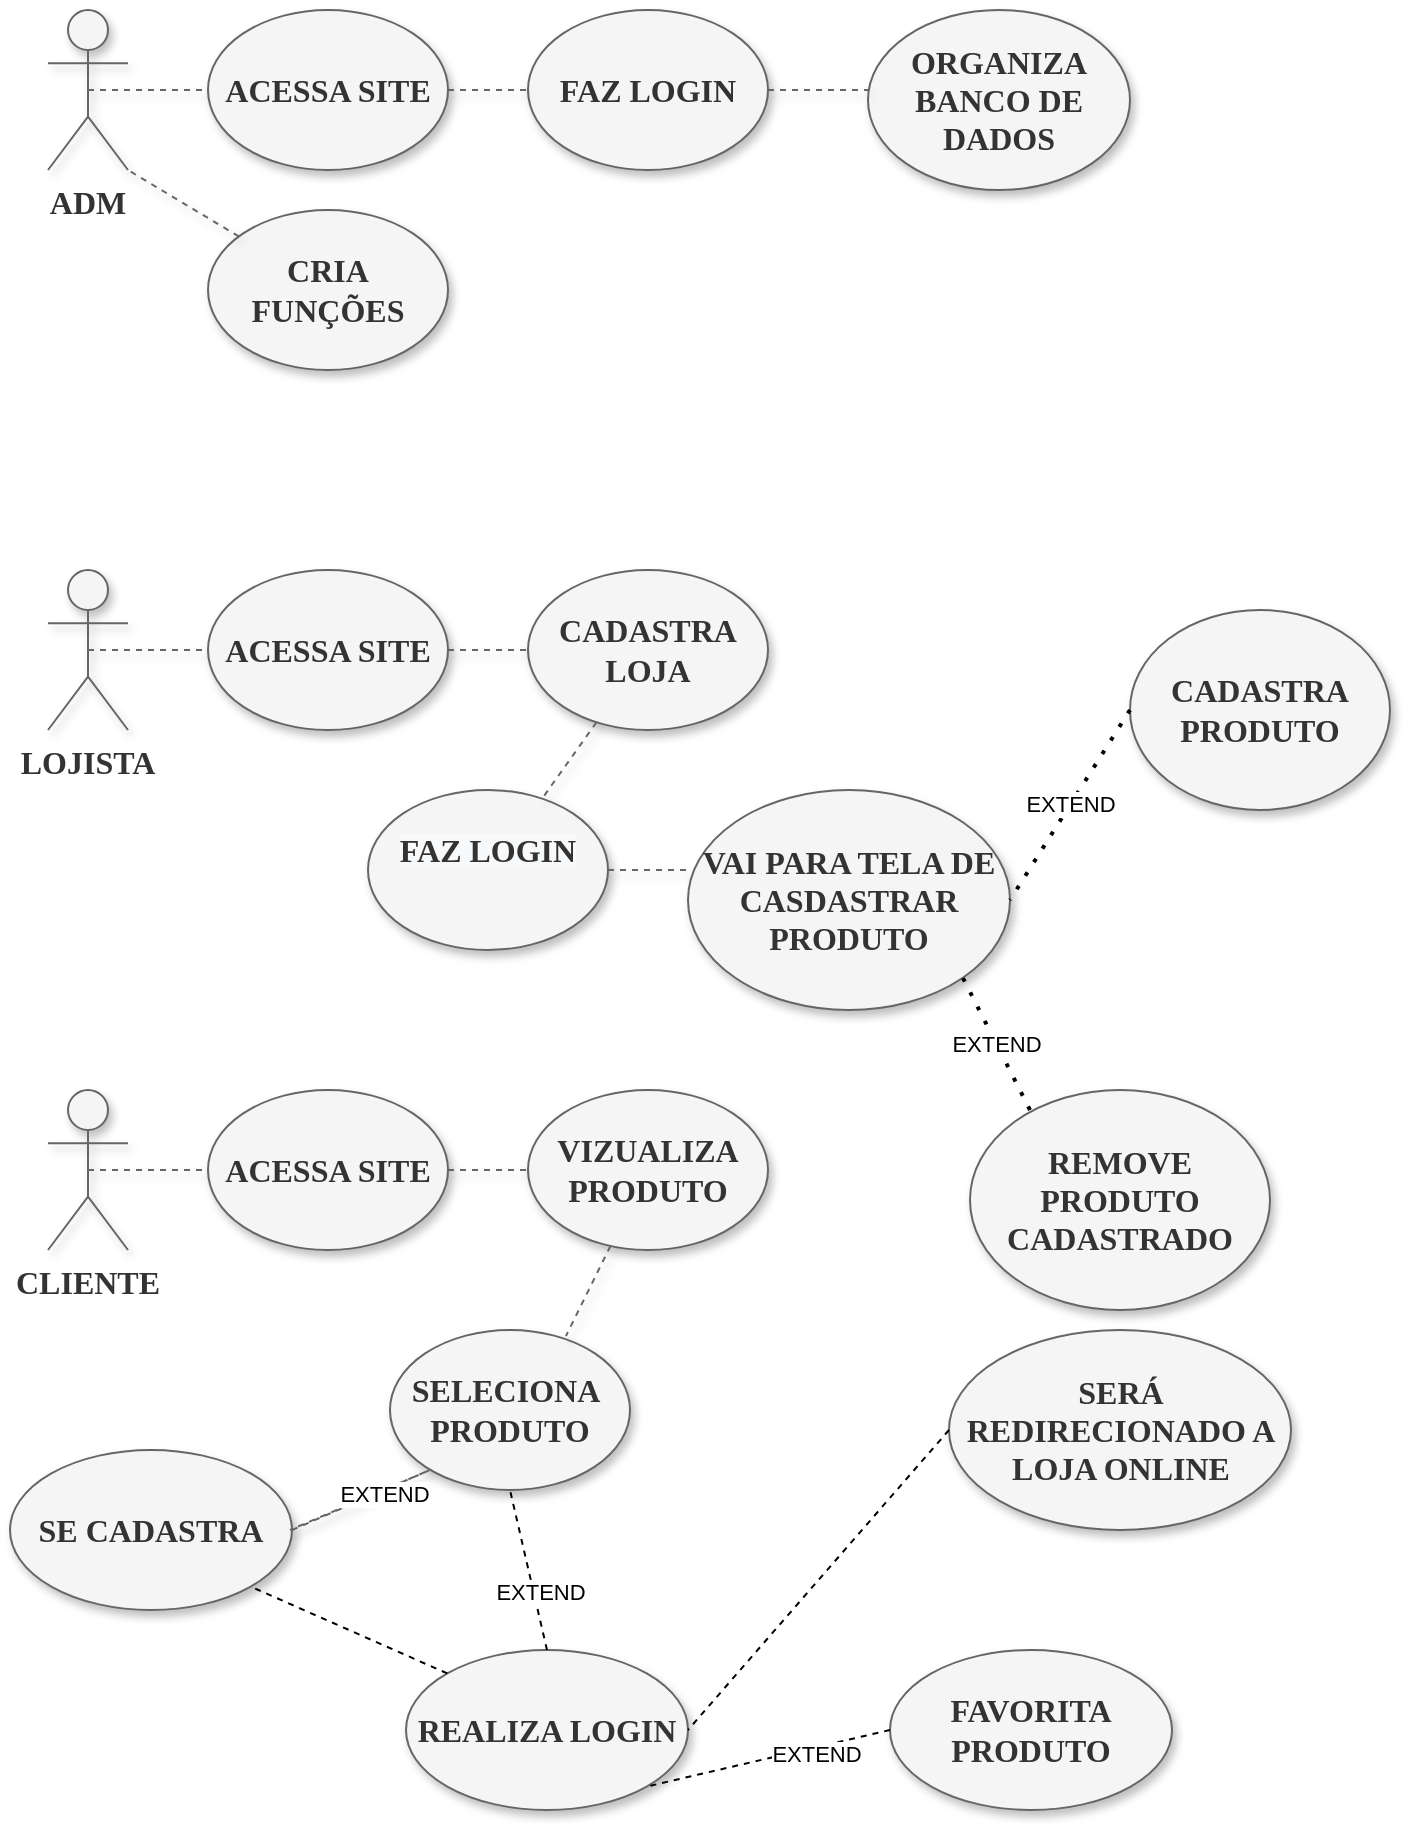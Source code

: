 <mxfile version="20.2.3" type="device"><diagram id="ROPFI3R_vXg2lPLHxhch" name="Página-1"><mxGraphModel dx="1422" dy="865" grid="1" gridSize="10" guides="1" tooltips="1" connect="1" arrows="1" fold="1" page="1" pageScale="1" pageWidth="827" pageHeight="1169" math="0" shadow="0"><root><mxCell id="0"/><mxCell id="1" parent="0"/><mxCell id="kSStYWKrreKjXXRKNIz8-1" value="LOJISTA" style="shape=umlActor;verticalLabelPosition=bottom;verticalAlign=top;html=1;outlineConnect=0;shadow=1;fillColor=#f5f5f5;fontColor=#333333;strokeColor=#666666;fontFamily=Verdana;fontStyle=1;whiteSpace=wrap;fontSize=16;" parent="1" vertex="1"><mxGeometry x="149" y="500" width="40" height="80" as="geometry"/></mxCell><mxCell id="kSStYWKrreKjXXRKNIz8-2" value="ACESSA SITE" style="ellipse;whiteSpace=wrap;html=1;shadow=1;fillColor=#f5f5f5;fontColor=#333333;strokeColor=#666666;fontFamily=Verdana;fontStyle=1;fontSize=16;" parent="1" vertex="1"><mxGeometry x="229" y="500" width="120" height="80" as="geometry"/></mxCell><mxCell id="kSStYWKrreKjXXRKNIz8-3" value="CADASTRA LOJA" style="ellipse;whiteSpace=wrap;html=1;shadow=1;fillColor=#f5f5f5;fontColor=#333333;strokeColor=#666666;fontFamily=Verdana;fontStyle=1;fontSize=16;" parent="1" vertex="1"><mxGeometry x="389" y="500" width="120" height="80" as="geometry"/></mxCell><mxCell id="kSStYWKrreKjXXRKNIz8-4" value="&#10;&lt;span style=&quot;color: rgb(51, 51, 51); font-family: Verdana; font-size: 16px; font-style: normal; font-variant-ligatures: normal; font-variant-caps: normal; font-weight: 700; letter-spacing: normal; orphans: 2; text-align: center; text-indent: 0px; text-transform: none; widows: 2; word-spacing: 0px; -webkit-text-stroke-width: 0px; background-color: rgb(248, 249, 250); text-decoration-thickness: initial; text-decoration-style: initial; text-decoration-color: initial; float: none; display: inline !important;&quot;&gt;FAZ LOGIN&lt;/span&gt;&#10;&#10;" style="ellipse;whiteSpace=wrap;html=1;shadow=1;fillColor=#f5f5f5;fontColor=#333333;strokeColor=#666666;fontFamily=Verdana;fontStyle=1;fontSize=16;" parent="1" vertex="1"><mxGeometry x="309" y="610" width="120" height="80" as="geometry"/></mxCell><mxCell id="kSStYWKrreKjXXRKNIz8-5" value="VAI PARA TELA DE CASDASTRAR&lt;br&gt;PRODUTO" style="ellipse;whiteSpace=wrap;html=1;shadow=1;fillColor=#f5f5f5;fontColor=#333333;strokeColor=#666666;fontFamily=Verdana;fontStyle=1;fontSize=16;" parent="1" vertex="1"><mxGeometry x="469" y="610" width="161" height="110" as="geometry"/></mxCell><mxCell id="kSStYWKrreKjXXRKNIz8-8" value="" style="endArrow=none;dashed=1;html=1;rounded=0;exitX=0.5;exitY=0.5;exitDx=0;exitDy=0;exitPerimeter=0;shadow=1;fillColor=#f5f5f5;strokeColor=#666666;fontFamily=Verdana;fontStyle=1;fontSize=16;" parent="1" source="kSStYWKrreKjXXRKNIz8-1" edge="1"><mxGeometry width="50" height="50" relative="1" as="geometry"><mxPoint x="189" y="590" as="sourcePoint"/><mxPoint x="229" y="540" as="targetPoint"/></mxGeometry></mxCell><mxCell id="kSStYWKrreKjXXRKNIz8-9" value="" style="endArrow=none;dashed=1;html=1;rounded=0;shadow=1;fillColor=#f5f5f5;strokeColor=#666666;fontFamily=Verdana;fontStyle=1;fontSize=16;" parent="1" source="kSStYWKrreKjXXRKNIz8-2" edge="1"><mxGeometry width="50" height="50" relative="1" as="geometry"><mxPoint x="349" y="590" as="sourcePoint"/><mxPoint x="389" y="540" as="targetPoint"/></mxGeometry></mxCell><mxCell id="kSStYWKrreKjXXRKNIz8-10" value="" style="endArrow=none;dashed=1;html=1;rounded=0;entryX=0.733;entryY=0.038;entryDx=0;entryDy=0;entryPerimeter=0;shadow=1;fillColor=#f5f5f5;strokeColor=#666666;fontFamily=Verdana;fontStyle=1;fontSize=16;" parent="1" source="kSStYWKrreKjXXRKNIz8-3" target="kSStYWKrreKjXXRKNIz8-4" edge="1"><mxGeometry width="50" height="50" relative="1" as="geometry"><mxPoint x="449" y="630" as="sourcePoint"/><mxPoint x="399" y="620" as="targetPoint"/></mxGeometry></mxCell><mxCell id="kSStYWKrreKjXXRKNIz8-11" value="" style="endArrow=none;dashed=1;html=1;rounded=0;shadow=1;fillColor=#f5f5f5;strokeColor=#666666;fontFamily=Verdana;fontStyle=1;fontSize=16;" parent="1" source="kSStYWKrreKjXXRKNIz8-4" edge="1"><mxGeometry width="50" height="50" relative="1" as="geometry"><mxPoint x="429" y="700" as="sourcePoint"/><mxPoint x="469" y="650" as="targetPoint"/></mxGeometry></mxCell><mxCell id="kSStYWKrreKjXXRKNIz8-16" value="ADM" style="shape=umlActor;verticalLabelPosition=bottom;verticalAlign=top;html=1;outlineConnect=0;shadow=1;fillColor=#f5f5f5;fontColor=#333333;strokeColor=#666666;fontFamily=Verdana;fontStyle=1;whiteSpace=wrap;fontSize=16;" parent="1" vertex="1"><mxGeometry x="149" y="220" width="40" height="80" as="geometry"/></mxCell><mxCell id="kSStYWKrreKjXXRKNIz8-17" value="ACESSA SITE" style="ellipse;whiteSpace=wrap;html=1;shadow=1;fillColor=#f5f5f5;fontColor=#333333;strokeColor=#666666;fontFamily=Verdana;fontStyle=1;fontSize=16;" parent="1" vertex="1"><mxGeometry x="229" y="220" width="120" height="80" as="geometry"/></mxCell><mxCell id="kSStYWKrreKjXXRKNIz8-18" value="FAZ LOGIN" style="ellipse;whiteSpace=wrap;html=1;shadow=1;fillColor=#f5f5f5;fontColor=#333333;strokeColor=#666666;fontFamily=Verdana;fontStyle=1;fontSize=16;" parent="1" vertex="1"><mxGeometry x="389" y="220" width="120" height="80" as="geometry"/></mxCell><mxCell id="kSStYWKrreKjXXRKNIz8-22" value="" style="endArrow=none;dashed=1;html=1;rounded=0;exitX=0.5;exitY=0.5;exitDx=0;exitDy=0;exitPerimeter=0;shadow=1;fillColor=#f5f5f5;strokeColor=#666666;fontFamily=Verdana;fontStyle=1;fontSize=16;" parent="1" source="kSStYWKrreKjXXRKNIz8-16" edge="1"><mxGeometry width="50" height="50" relative="1" as="geometry"><mxPoint x="189" y="310" as="sourcePoint"/><mxPoint x="229" y="260" as="targetPoint"/></mxGeometry></mxCell><mxCell id="kSStYWKrreKjXXRKNIz8-23" value="" style="endArrow=none;dashed=1;html=1;rounded=0;shadow=1;fillColor=#f5f5f5;strokeColor=#666666;fontFamily=Verdana;fontStyle=1;fontSize=16;" parent="1" source="kSStYWKrreKjXXRKNIz8-17" edge="1"><mxGeometry width="50" height="50" relative="1" as="geometry"><mxPoint x="349" y="310" as="sourcePoint"/><mxPoint x="389" y="260" as="targetPoint"/></mxGeometry></mxCell><mxCell id="kSStYWKrreKjXXRKNIz8-27" value="ORGANIZA BANCO DE DADOS" style="ellipse;whiteSpace=wrap;html=1;shadow=1;fillColor=#f5f5f5;fontColor=#333333;strokeColor=#666666;fontFamily=Verdana;fontStyle=1;fontSize=16;" parent="1" vertex="1"><mxGeometry x="559" y="220" width="131" height="90" as="geometry"/></mxCell><mxCell id="kSStYWKrreKjXXRKNIz8-31" value="" style="endArrow=none;dashed=1;html=1;rounded=0;shadow=1;fillColor=#f5f5f5;strokeColor=#666666;fontFamily=Verdana;fontStyle=1;fontSize=16;" parent="1" source="kSStYWKrreKjXXRKNIz8-18" edge="1"><mxGeometry width="50" height="50" relative="1" as="geometry"><mxPoint x="509" y="310" as="sourcePoint"/><mxPoint x="559" y="260" as="targetPoint"/></mxGeometry></mxCell><mxCell id="kSStYWKrreKjXXRKNIz8-32" value="CRIA FUNÇÕES" style="ellipse;whiteSpace=wrap;html=1;shadow=1;fillColor=#f5f5f5;fontColor=#333333;strokeColor=#666666;fontFamily=Verdana;fontStyle=1;fontSize=16;" parent="1" vertex="1"><mxGeometry x="229" y="320" width="120" height="80" as="geometry"/></mxCell><mxCell id="kSStYWKrreKjXXRKNIz8-33" value="" style="endArrow=none;dashed=1;html=1;rounded=0;entryX=1;entryY=1;entryDx=0;entryDy=0;entryPerimeter=0;shadow=1;fillColor=#f5f5f5;strokeColor=#666666;fontFamily=Verdana;fontStyle=1;fontSize=16;" parent="1" source="kSStYWKrreKjXXRKNIz8-32" target="kSStYWKrreKjXXRKNIz8-16" edge="1"><mxGeometry width="50" height="50" relative="1" as="geometry"><mxPoint x="158.289" y="410" as="sourcePoint"/><mxPoint x="158.289" y="360" as="targetPoint"/></mxGeometry></mxCell><mxCell id="kSStYWKrreKjXXRKNIz8-36" value="CLIENTE" style="shape=umlActor;verticalLabelPosition=bottom;verticalAlign=top;html=1;outlineConnect=0;shadow=1;fillColor=#f5f5f5;fontColor=#333333;strokeColor=#666666;fontFamily=Verdana;fontStyle=1;whiteSpace=wrap;fontSize=16;" parent="1" vertex="1"><mxGeometry x="149" y="760" width="40" height="80" as="geometry"/></mxCell><mxCell id="kSStYWKrreKjXXRKNIz8-37" value="ACESSA SITE" style="ellipse;whiteSpace=wrap;html=1;shadow=1;fillColor=#f5f5f5;fontColor=#333333;strokeColor=#666666;fontFamily=Verdana;fontStyle=1;fontSize=16;" parent="1" vertex="1"><mxGeometry x="229" y="760" width="120" height="80" as="geometry"/></mxCell><mxCell id="kSStYWKrreKjXXRKNIz8-38" value="VIZUALIZA PRODUTO" style="ellipse;whiteSpace=wrap;html=1;shadow=1;fillColor=#f5f5f5;fontColor=#333333;strokeColor=#666666;fontFamily=Verdana;fontStyle=1;fontSize=16;" parent="1" vertex="1"><mxGeometry x="389" y="760" width="120" height="80" as="geometry"/></mxCell><mxCell id="kSStYWKrreKjXXRKNIz8-39" value="SELECIONA&amp;nbsp;&lt;br style=&quot;font-size: 16px;&quot;&gt;PRODUTO" style="ellipse;whiteSpace=wrap;html=1;shadow=1;fillColor=#f5f5f5;fontColor=#333333;strokeColor=#666666;fontFamily=Verdana;fontStyle=1;fontSize=16;" parent="1" vertex="1"><mxGeometry x="320" y="880" width="120" height="80" as="geometry"/></mxCell><mxCell id="kSStYWKrreKjXXRKNIz8-40" value="SERÁ REDIRECIONADO A LOJA ONLINE" style="ellipse;whiteSpace=wrap;html=1;shadow=1;fillColor=#f5f5f5;fontColor=#333333;strokeColor=#666666;fontFamily=Verdana;fontStyle=1;fontSize=16;" parent="1" vertex="1"><mxGeometry x="599.5" y="880" width="171" height="100" as="geometry"/></mxCell><mxCell id="kSStYWKrreKjXXRKNIz8-42" value="" style="endArrow=none;dashed=1;html=1;rounded=0;exitX=0.5;exitY=0.5;exitDx=0;exitDy=0;exitPerimeter=0;shadow=1;fillColor=#f5f5f5;strokeColor=#666666;fontFamily=Verdana;fontStyle=1;fontSize=16;" parent="1" source="kSStYWKrreKjXXRKNIz8-36" edge="1"><mxGeometry width="50" height="50" relative="1" as="geometry"><mxPoint x="189" y="850" as="sourcePoint"/><mxPoint x="229" y="800" as="targetPoint"/></mxGeometry></mxCell><mxCell id="kSStYWKrreKjXXRKNIz8-43" value="" style="endArrow=none;dashed=1;html=1;rounded=0;shadow=1;fillColor=#f5f5f5;strokeColor=#666666;fontFamily=Verdana;fontStyle=1;fontSize=16;" parent="1" source="kSStYWKrreKjXXRKNIz8-37" edge="1"><mxGeometry width="50" height="50" relative="1" as="geometry"><mxPoint x="349" y="850" as="sourcePoint"/><mxPoint x="389" y="800" as="targetPoint"/></mxGeometry></mxCell><mxCell id="kSStYWKrreKjXXRKNIz8-44" value="" style="endArrow=none;dashed=1;html=1;rounded=0;entryX=0.733;entryY=0.038;entryDx=0;entryDy=0;entryPerimeter=0;shadow=1;fillColor=#f5f5f5;strokeColor=#666666;fontFamily=Verdana;fontStyle=1;fontSize=16;" parent="1" source="kSStYWKrreKjXXRKNIz8-38" target="kSStYWKrreKjXXRKNIz8-39" edge="1"><mxGeometry width="50" height="50" relative="1" as="geometry"><mxPoint x="449" y="890" as="sourcePoint"/><mxPoint x="399" y="880" as="targetPoint"/></mxGeometry></mxCell><mxCell id="jFhW6VIwc8AUVA7it-X8-13" value="CADASTRA PRODUTO" style="ellipse;whiteSpace=wrap;html=1;shadow=1;fillColor=#f5f5f5;fontColor=#333333;strokeColor=#666666;fontFamily=Verdana;fontStyle=1;fontSize=16;" parent="1" vertex="1"><mxGeometry x="690" y="520" width="130" height="100" as="geometry"/></mxCell><mxCell id="jFhW6VIwc8AUVA7it-X8-16" value="EXTEND" style="endArrow=none;dashed=1;html=1;dashPattern=1 3;strokeWidth=2;rounded=0;entryX=1;entryY=1;entryDx=0;entryDy=0;" parent="1" target="kSStYWKrreKjXXRKNIz8-5" edge="1"><mxGeometry width="50" height="50" relative="1" as="geometry"><mxPoint x="640" y="770" as="sourcePoint"/><mxPoint x="660" y="730" as="targetPoint"/></mxGeometry></mxCell><mxCell id="jFhW6VIwc8AUVA7it-X8-17" value="REMOVE PRODUTO CADASTRADO" style="ellipse;whiteSpace=wrap;html=1;shadow=1;fillColor=#f5f5f5;fontColor=#333333;strokeColor=#666666;fontFamily=Verdana;fontStyle=1;fontSize=16;" parent="1" vertex="1"><mxGeometry x="610" y="760" width="150" height="110" as="geometry"/></mxCell><mxCell id="jFhW6VIwc8AUVA7it-X8-19" value="EXTEND" style="endArrow=none;dashed=1;html=1;dashPattern=1 3;strokeWidth=2;rounded=0;entryX=1;entryY=0.5;entryDx=0;entryDy=0;exitX=0;exitY=0.5;exitDx=0;exitDy=0;" parent="1" source="jFhW6VIwc8AUVA7it-X8-13" target="kSStYWKrreKjXXRKNIz8-5" edge="1"><mxGeometry width="50" height="50" relative="1" as="geometry"><mxPoint x="670" y="625.99" as="sourcePoint"/><mxPoint x="636.244" y="560.002" as="targetPoint"/></mxGeometry></mxCell><mxCell id="hOs67aS4Cv5NmXyOhGdS-3" value="SE CADASTRA" style="ellipse;whiteSpace=wrap;html=1;shadow=1;fillColor=#f5f5f5;fontColor=#333333;strokeColor=#666666;fontFamily=Verdana;fontStyle=1;fontSize=16;" parent="1" vertex="1"><mxGeometry x="130" y="940" width="141" height="80" as="geometry"/></mxCell><mxCell id="hOs67aS4Cv5NmXyOhGdS-4" value="" style="endArrow=none;dashed=1;html=1;rounded=0;shadow=1;fillColor=#f5f5f5;strokeColor=#666666;fontFamily=Verdana;fontStyle=1;fontSize=16;exitX=1;exitY=0.5;exitDx=0;exitDy=0;" parent="1" source="hOs67aS4Cv5NmXyOhGdS-3" edge="1"><mxGeometry width="50" height="50" relative="1" as="geometry"><mxPoint x="280" y="980" as="sourcePoint"/><mxPoint x="270" y="980" as="targetPoint"/><Array as="points"><mxPoint x="340" y="950"/></Array></mxGeometry></mxCell><mxCell id="hOs67aS4Cv5NmXyOhGdS-5" value="EXTEND" style="edgeLabel;html=1;align=center;verticalAlign=middle;resizable=0;points=[];" parent="hOs67aS4Cv5NmXyOhGdS-4" vertex="1" connectable="0"><mxGeometry x="-0.348" y="-2" relative="1" as="geometry"><mxPoint as="offset"/></mxGeometry></mxCell><mxCell id="hOs67aS4Cv5NmXyOhGdS-6" value="REALIZA LOGIN" style="ellipse;whiteSpace=wrap;html=1;shadow=1;fillColor=#f5f5f5;fontColor=#333333;strokeColor=#666666;fontFamily=Verdana;fontStyle=1;fontSize=16;" parent="1" vertex="1"><mxGeometry x="328" y="1040" width="141" height="80" as="geometry"/></mxCell><mxCell id="hOs67aS4Cv5NmXyOhGdS-7" value="FAVORITA PRODUTO" style="ellipse;whiteSpace=wrap;html=1;shadow=1;fillColor=#f5f5f5;fontColor=#333333;strokeColor=#666666;fontFamily=Verdana;fontStyle=1;fontSize=16;" parent="1" vertex="1"><mxGeometry x="570" y="1040" width="141" height="80" as="geometry"/></mxCell><mxCell id="hOs67aS4Cv5NmXyOhGdS-18" value="" style="endArrow=none;dashed=1;html=1;rounded=0;entryX=1;entryY=1;entryDx=0;entryDy=0;exitX=0;exitY=0;exitDx=0;exitDy=0;" parent="1" source="hOs67aS4Cv5NmXyOhGdS-6" target="hOs67aS4Cv5NmXyOhGdS-3" edge="1"><mxGeometry width="50" height="50" relative="1" as="geometry"><mxPoint x="250" y="1080" as="sourcePoint"/><mxPoint x="300" y="1030" as="targetPoint"/></mxGeometry></mxCell><mxCell id="hOs67aS4Cv5NmXyOhGdS-20" value="" style="endArrow=none;dashed=1;html=1;rounded=0;entryX=0.5;entryY=1;entryDx=0;entryDy=0;exitX=0.5;exitY=0;exitDx=0;exitDy=0;" parent="1" source="hOs67aS4Cv5NmXyOhGdS-6" target="kSStYWKrreKjXXRKNIz8-39" edge="1"><mxGeometry width="50" height="50" relative="1" as="geometry"><mxPoint x="558.997" y="1019.995" as="sourcePoint"/><mxPoint x="460.343" y="976.765" as="targetPoint"/><Array as="points"/></mxGeometry></mxCell><mxCell id="hOs67aS4Cv5NmXyOhGdS-21" value="EXTEND" style="edgeLabel;html=1;align=center;verticalAlign=middle;resizable=0;points=[];" parent="hOs67aS4Cv5NmXyOhGdS-20" vertex="1" connectable="0"><mxGeometry x="-0.293" y="-3" relative="1" as="geometry"><mxPoint as="offset"/></mxGeometry></mxCell><mxCell id="hOs67aS4Cv5NmXyOhGdS-22" value="" style="endArrow=none;dashed=1;html=1;rounded=0;entryX=1;entryY=0.5;entryDx=0;entryDy=0;exitX=0;exitY=0.5;exitDx=0;exitDy=0;" parent="1" source="kSStYWKrreKjXXRKNIz8-40" target="hOs67aS4Cv5NmXyOhGdS-6" edge="1"><mxGeometry width="50" height="50" relative="1" as="geometry"><mxPoint x="578.657" y="1039.995" as="sourcePoint"/><mxPoint x="480.003" y="996.765" as="targetPoint"/></mxGeometry></mxCell><mxCell id="hOs67aS4Cv5NmXyOhGdS-23" value="" style="endArrow=none;dashed=1;html=1;rounded=0;entryX=1;entryY=1;entryDx=0;entryDy=0;exitX=0;exitY=0.5;exitDx=0;exitDy=0;" parent="1" source="hOs67aS4Cv5NmXyOhGdS-7" target="hOs67aS4Cv5NmXyOhGdS-6" edge="1"><mxGeometry width="50" height="50" relative="1" as="geometry"><mxPoint x="609.5" y="940" as="sourcePoint"/><mxPoint x="479" y="1090" as="targetPoint"/></mxGeometry></mxCell><mxCell id="hOs67aS4Cv5NmXyOhGdS-24" value="EXTEND" style="edgeLabel;html=1;align=center;verticalAlign=middle;resizable=0;points=[];" parent="hOs67aS4Cv5NmXyOhGdS-23" vertex="1" connectable="0"><mxGeometry x="-0.38" y="3" relative="1" as="geometry"><mxPoint as="offset"/></mxGeometry></mxCell></root></mxGraphModel></diagram></mxfile>